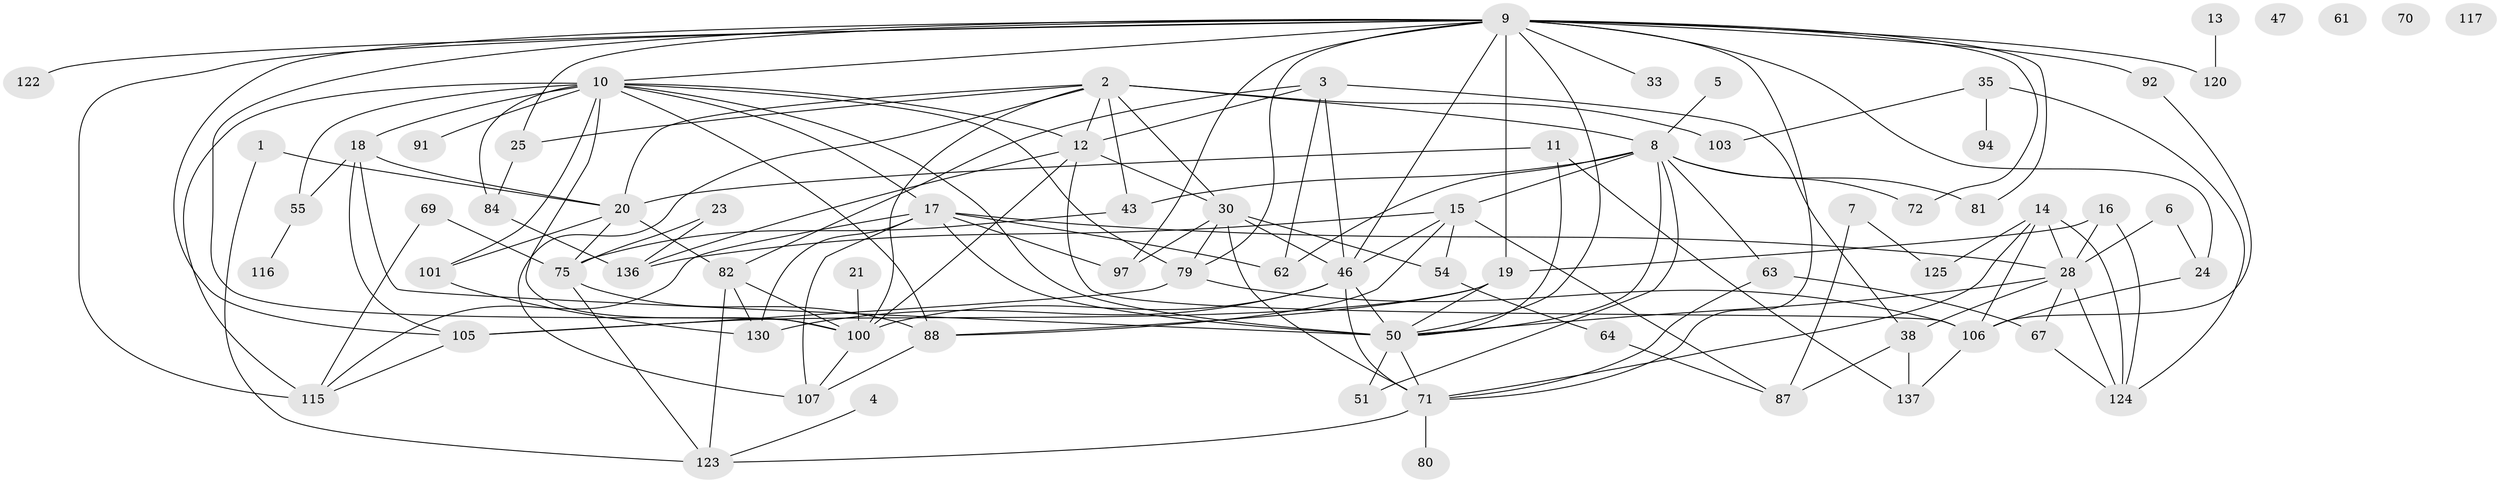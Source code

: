 // original degree distribution, {2: 0.2550335570469799, 3: 0.2080536912751678, 1: 0.12080536912751678, 5: 0.12080536912751678, 4: 0.21476510067114093, 6: 0.03355704697986577, 8: 0.006711409395973154, 0: 0.020134228187919462, 7: 0.013422818791946308, 9: 0.006711409395973154}
// Generated by graph-tools (version 1.1) at 2025/13/03/09/25 04:13:00]
// undirected, 74 vertices, 148 edges
graph export_dot {
graph [start="1"]
  node [color=gray90,style=filled];
  1;
  2 [super="+149+26"];
  3 [super="+66"];
  4 [super="+148"];
  5;
  6 [super="+27"];
  7 [super="+60"];
  8 [super="+73+56"];
  9 [super="+142+29+134+34"];
  10 [super="+147+108+45"];
  11 [super="+31"];
  12 [super="+90+40"];
  13;
  14 [super="+119+36"];
  15 [super="+104+53"];
  16 [super="+44"];
  17 [super="+42+49+85"];
  18 [super="+58"];
  19 [super="+131+52+118+78"];
  20 [super="+22+121"];
  21;
  23;
  24;
  25 [super="+37"];
  28 [super="+41+39+114"];
  30 [super="+89+83"];
  33;
  35;
  38 [super="+48+68"];
  43;
  46 [super="+129+59+77"];
  47;
  50 [super="+111+99"];
  51;
  54;
  55;
  61 [super="+138"];
  62;
  63 [super="+74"];
  64;
  67 [super="+95"];
  69;
  70;
  71 [super="+141+86"];
  72;
  75 [super="+76"];
  79 [super="+109+96"];
  80;
  81;
  82;
  84;
  87;
  88;
  91;
  92;
  94;
  97;
  100 [super="+126+102"];
  101;
  103;
  105 [super="+140"];
  106 [super="+146"];
  107;
  115 [super="+132"];
  116;
  117;
  120 [super="+133"];
  122;
  123 [super="+127"];
  124;
  125;
  130;
  136;
  137;
  1 -- 123;
  1 -- 20;
  2 -- 30 [weight=2];
  2 -- 43;
  2 -- 12;
  2 -- 103;
  2 -- 8;
  2 -- 107;
  2 -- 20;
  2 -- 25;
  2 -- 100;
  3 -- 82;
  3 -- 62;
  3 -- 12;
  3 -- 46;
  3 -- 38;
  4 -- 123;
  5 -- 8;
  6 -- 24;
  6 -- 28;
  7 -- 87;
  7 -- 125;
  8 -- 51;
  8 -- 43;
  8 -- 62;
  8 -- 15;
  8 -- 81;
  8 -- 72;
  8 -- 63 [weight=2];
  8 -- 50;
  9 -- 72;
  9 -- 122;
  9 -- 24;
  9 -- 33;
  9 -- 97;
  9 -- 71;
  9 -- 79;
  9 -- 81;
  9 -- 50;
  9 -- 120 [weight=2];
  9 -- 92;
  9 -- 25;
  9 -- 115;
  9 -- 10;
  9 -- 46;
  9 -- 105;
  9 -- 100;
  9 -- 19;
  10 -- 88;
  10 -- 115;
  10 -- 79;
  10 -- 101;
  10 -- 12;
  10 -- 17;
  10 -- 18 [weight=2];
  10 -- 50 [weight=2];
  10 -- 84;
  10 -- 55;
  10 -- 91;
  10 -- 100;
  11 -- 137;
  11 -- 20;
  11 -- 50;
  12 -- 136;
  12 -- 106;
  12 -- 30;
  12 -- 100;
  13 -- 120;
  14 -- 106;
  14 -- 71;
  14 -- 28;
  14 -- 124;
  14 -- 125;
  15 -- 87;
  15 -- 46;
  15 -- 88;
  15 -- 136;
  15 -- 54;
  16 -- 19;
  16 -- 124;
  16 -- 28;
  17 -- 107;
  17 -- 62;
  17 -- 97;
  17 -- 130;
  17 -- 115;
  17 -- 50;
  17 -- 28;
  18 -- 105 [weight=2];
  18 -- 20;
  18 -- 55;
  18 -- 50;
  19 -- 88;
  19 -- 50;
  19 -- 105;
  20 -- 101;
  20 -- 82;
  20 -- 75;
  21 -- 100;
  23 -- 75;
  23 -- 136;
  24 -- 106;
  25 -- 84;
  28 -- 38;
  28 -- 67 [weight=2];
  28 -- 50;
  28 -- 124;
  30 -- 97;
  30 -- 54;
  30 -- 46;
  30 -- 79;
  30 -- 71;
  35 -- 94;
  35 -- 103;
  35 -- 124;
  38 -- 87;
  38 -- 137;
  43 -- 75;
  46 -- 130;
  46 -- 71 [weight=2];
  46 -- 50 [weight=2];
  46 -- 100;
  50 -- 71;
  50 -- 51;
  54 -- 64;
  55 -- 116;
  63 -- 71;
  63 -- 67;
  64 -- 87;
  67 -- 124;
  69 -- 75;
  69 -- 115;
  71 -- 80;
  71 -- 123;
  75 -- 88 [weight=2];
  75 -- 123;
  79 -- 106;
  79 -- 105;
  82 -- 123;
  82 -- 130;
  82 -- 100;
  84 -- 136;
  88 -- 107;
  92 -- 106;
  100 -- 107;
  101 -- 130;
  105 -- 115;
  106 -- 137;
}
